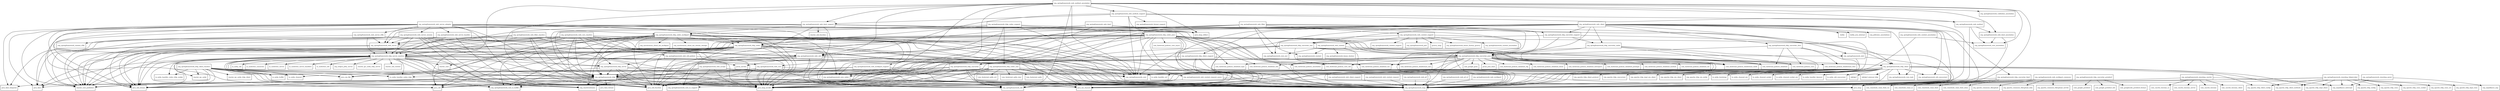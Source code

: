 digraph spring_web_5_0_5_RELEASE_package_dependencies {
  node [shape = box, fontsize=10.0];
  org_springframework_http -> java_lang;
  org_springframework_http -> java_lang_invoke;
  org_springframework_http -> java_nio_charset;
  org_springframework_http -> java_time;
  org_springframework_http -> java_time_format;
  org_springframework_http -> java_time_temporal;
  org_springframework_http -> java_util;
  org_springframework_http -> java_util_function;
  org_springframework_http -> java_util_stream;
  org_springframework_http -> org_reactivestreams;
  org_springframework_http -> org_springframework_core_io_buffer;
  org_springframework_http -> org_springframework_core_io_support;
  org_springframework_http -> org_springframework_lang;
  org_springframework_http -> org_springframework_util;
  org_springframework_http -> reactor_core_publisher;
  org_springframework_http_client -> io_netty_bootstrap;
  org_springframework_http_client -> io_netty_buffer;
  org_springframework_http_client -> io_netty_channel;
  org_springframework_http_client -> io_netty_channel_nio;
  org_springframework_http_client -> io_netty_channel_socket;
  org_springframework_http_client -> io_netty_channel_socket_nio;
  org_springframework_http_client -> io_netty_handler_codec_http;
  org_springframework_http_client -> io_netty_handler_ssl;
  org_springframework_http_client -> io_netty_handler_timeout;
  org_springframework_http_client -> io_netty_util_concurrent;
  org_springframework_http_client -> java_lang;
  org_springframework_http_client -> java_lang_invoke;
  org_springframework_http_client -> java_util_function;
  org_springframework_http_client -> okhttp3;
  org_springframework_http_client -> okhttp3_internal_http;
  org_springframework_http_client -> org_apache_http_client_config;
  org_springframework_http_client -> org_apache_http_client_methods;
  org_springframework_http_client -> org_apache_http_client_protocol;
  org_springframework_http_client -> org_apache_http_concurrent;
  org_springframework_http_client -> org_apache_http_impl_client;
  org_springframework_http_client -> org_apache_http_impl_nio_client;
  org_springframework_http_client -> org_apache_http_nio_client;
  org_springframework_http_client -> org_apache_http_nio_entity;
  org_springframework_http_client -> org_reactivestreams;
  org_springframework_http_client -> org_springframework_core;
  org_springframework_http_client -> org_springframework_core_task;
  org_springframework_http_client -> org_springframework_http;
  org_springframework_http_client -> org_springframework_lang;
  org_springframework_http_client -> org_springframework_util;
  org_springframework_http_client -> org_springframework_util_concurrent;
  org_springframework_http_client_reactive -> io_netty_buffer;
  org_springframework_http_client_reactive -> io_netty_channel;
  org_springframework_http_client_reactive -> io_netty_handler_codec_http;
  org_springframework_http_client_reactive -> io_netty_handler_codec_http_cookie;
  org_springframework_http_client_reactive -> java_lang_invoke;
  org_springframework_http_client_reactive -> java_nio_file;
  org_springframework_http_client_reactive -> java_util_function;
  org_springframework_http_client_reactive -> java_util_stream;
  org_springframework_http_client_reactive -> org_reactivestreams;
  org_springframework_http_client_reactive -> org_springframework_core_io_buffer;
  org_springframework_http_client_reactive -> org_springframework_http;
  org_springframework_http_client_reactive -> org_springframework_lang;
  org_springframework_http_client_reactive -> reactor_core_publisher;
  org_springframework_http_client_reactive -> reactor_ipc_netty;
  org_springframework_http_client_reactive -> reactor_ipc_netty_http_client;
  org_springframework_http_client_support -> java_nio_charset;
  org_springframework_http_client_support -> org_springframework_http;
  org_springframework_http_client_support -> org_springframework_http_client;
  org_springframework_http_client_support -> org_springframework_lang;
  org_springframework_http_client_support -> org_springframework_util;
  org_springframework_http_codec -> java_lang_invoke;
  org_springframework_http_codec -> java_nio_charset;
  org_springframework_http_codec -> java_time;
  org_springframework_http_codec -> java_util;
  org_springframework_http_codec -> java_util_function;
  org_springframework_http_codec -> java_util_stream;
  org_springframework_http_codec -> org_reactivestreams;
  org_springframework_http_codec -> org_springframework_core;
  org_springframework_http_codec -> org_springframework_core_codec;
  org_springframework_http_codec -> org_springframework_core_io_buffer;
  org_springframework_http_codec -> org_springframework_core_io_support;
  org_springframework_http_codec -> org_springframework_http;
  org_springframework_http_codec -> org_springframework_http_server_reactive;
  org_springframework_http_codec -> org_springframework_lang;
  org_springframework_http_codec -> org_springframework_util;
  org_springframework_http_codec -> reactor_core_publisher;
  org_springframework_http_codec_json -> com_fasterxml_jackson_annotation;
  org_springframework_http_codec_json -> com_fasterxml_jackson_core;
  org_springframework_http_codec_json -> com_fasterxml_jackson_core_async;
  org_springframework_http_codec_json -> com_fasterxml_jackson_core_util;
  org_springframework_http_codec_json -> com_fasterxml_jackson_databind;
  org_springframework_http_codec_json -> com_fasterxml_jackson_databind_exc;
  org_springframework_http_codec_json -> com_fasterxml_jackson_databind_type;
  org_springframework_http_codec_json -> com_fasterxml_jackson_databind_util;
  org_springframework_http_codec_json -> com_fasterxml_jackson_dataformat_smile;
  org_springframework_http_codec_json -> java_lang_invoke;
  org_springframework_http_codec_json -> java_nio_charset;
  org_springframework_http_codec_json -> java_util_function;
  org_springframework_http_codec_json -> java_util_stream;
  org_springframework_http_codec_json -> org_reactivestreams;
  org_springframework_http_codec_json -> org_springframework_core;
  org_springframework_http_codec_json -> org_springframework_core_codec;
  org_springframework_http_codec_json -> org_springframework_core_io_buffer;
  org_springframework_http_codec_json -> org_springframework_http_codec;
  org_springframework_http_codec_json -> org_springframework_http_converter_json;
  org_springframework_http_codec_json -> org_springframework_http_server_reactive;
  org_springframework_http_codec_json -> org_springframework_lang;
  org_springframework_http_codec_json -> org_springframework_util;
  org_springframework_http_codec_json -> reactor_core_publisher;
  org_springframework_http_codec_multipart -> java_lang_invoke;
  org_springframework_http_codec_multipart -> java_nio_charset;
  org_springframework_http_codec_multipart -> java_nio_file;
  org_springframework_http_codec_multipart -> java_util;
  org_springframework_http_codec_multipart -> java_util_function;
  org_springframework_http_codec_multipart -> java_util_stream;
  org_springframework_http_codec_multipart -> org_reactivestreams;
  org_springframework_http_codec_multipart -> org_springframework_core;
  org_springframework_http_codec_multipart -> org_springframework_core_codec;
  org_springframework_http_codec_multipart -> org_springframework_core_io_buffer;
  org_springframework_http_codec_multipart -> org_springframework_http;
  org_springframework_http_codec_multipart -> org_springframework_http_client;
  org_springframework_http_codec_multipart -> org_springframework_http_codec;
  org_springframework_http_codec_multipart -> org_springframework_lang;
  org_springframework_http_codec_multipart -> org_springframework_util;
  org_springframework_http_codec_multipart -> org_synchronoss_cloud_nio_multipart;
  org_springframework_http_codec_multipart -> org_synchronoss_cloud_nio_stream_storage;
  org_springframework_http_codec_multipart -> reactor_core;
  org_springframework_http_codec_multipart -> reactor_core_publisher;
  org_springframework_http_codec_support -> org_springframework_core;
  org_springframework_http_codec_support -> org_springframework_core_codec;
  org_springframework_http_codec_support -> org_springframework_http_codec;
  org_springframework_http_codec_support -> org_springframework_http_codec_json;
  org_springframework_http_codec_support -> org_springframework_http_codec_multipart;
  org_springframework_http_codec_support -> org_springframework_http_codec_xml;
  org_springframework_http_codec_support -> org_springframework_lang;
  org_springframework_http_codec_xml -> com_fasterxml_aalto;
  org_springframework_http_codec_xml -> com_fasterxml_aalto_evt;
  org_springframework_http_codec_xml -> com_fasterxml_aalto_stax;
  org_springframework_http_codec_xml -> java_lang_invoke;
  org_springframework_http_codec_xml -> java_nio_charset;
  org_springframework_http_codec_xml -> java_util_function;
  org_springframework_http_codec_xml -> org_reactivestreams;
  org_springframework_http_codec_xml -> org_springframework_core;
  org_springframework_http_codec_xml -> org_springframework_core_codec;
  org_springframework_http_codec_xml -> org_springframework_core_io_buffer;
  org_springframework_http_codec_xml -> org_springframework_lang;
  org_springframework_http_codec_xml -> org_springframework_util;
  org_springframework_http_codec_xml -> reactor_core_publisher;
  org_springframework_http_converter -> java_lang_invoke;
  org_springframework_http_converter -> java_nio_charset;
  org_springframework_http_converter -> java_util;
  org_springframework_http_converter -> org_springframework_core_io_support;
  org_springframework_http_converter -> org_springframework_http;
  org_springframework_http_converter -> org_springframework_lang;
  org_springframework_http_converter -> org_springframework_util;
  org_springframework_http_converter_cbor -> com_fasterxml_jackson_core;
  org_springframework_http_converter_cbor -> com_fasterxml_jackson_databind;
  org_springframework_http_converter_cbor -> com_fasterxml_jackson_dataformat_cbor;
  org_springframework_http_converter_cbor -> org_springframework_http_converter_json;
  org_springframework_http_converter_cbor -> org_springframework_lang;
  org_springframework_http_converter_feed -> com_rometools_rome_feed;
  org_springframework_http_converter_feed -> com_rometools_rome_feed_atom;
  org_springframework_http_converter_feed -> com_rometools_rome_feed_rss;
  org_springframework_http_converter_feed -> com_rometools_rome_io;
  org_springframework_http_converter_feed -> java_nio_charset;
  org_springframework_http_converter_feed -> org_springframework_lang;
  org_springframework_http_converter_json -> com_fasterxml_jackson_annotation;
  org_springframework_http_converter_json -> com_fasterxml_jackson_core;
  org_springframework_http_converter_json -> com_fasterxml_jackson_core_util;
  org_springframework_http_converter_json -> com_fasterxml_jackson_databind;
  org_springframework_http_converter_json -> com_fasterxml_jackson_databind_cfg;
  org_springframework_http_converter_json -> com_fasterxml_jackson_databind_deser;
  org_springframework_http_converter_json -> com_fasterxml_jackson_databind_exc;
  org_springframework_http_converter_json -> com_fasterxml_jackson_databind_introspect;
  org_springframework_http_converter_json -> com_fasterxml_jackson_databind_jsontype;
  org_springframework_http_converter_json -> com_fasterxml_jackson_databind_module;
  org_springframework_http_converter_json -> com_fasterxml_jackson_databind_ser;
  org_springframework_http_converter_json -> com_fasterxml_jackson_databind_type;
  org_springframework_http_converter_json -> com_fasterxml_jackson_databind_util;
  org_springframework_http_converter_json -> com_fasterxml_jackson_dataformat_cbor;
  org_springframework_http_converter_json -> com_fasterxml_jackson_dataformat_smile;
  org_springframework_http_converter_json -> com_fasterxml_jackson_dataformat_xml;
  org_springframework_http_converter_json -> com_google_gson;
  org_springframework_http_converter_json -> java_lang_invoke;
  org_springframework_http_converter_json -> java_nio_charset;
  org_springframework_http_converter_json -> java_util_function;
  org_springframework_http_converter_json -> javax_json_bind;
  org_springframework_http_converter_json -> org_springframework_core;
  org_springframework_http_converter_json -> org_springframework_http_converter;
  org_springframework_http_converter_json -> org_springframework_lang;
  org_springframework_http_converter_json -> org_springframework_util;
  org_springframework_http_converter_protobuf -> com_google_protobuf;
  org_springframework_http_converter_protobuf -> com_google_protobuf_util;
  org_springframework_http_converter_protobuf -> com_googlecode_protobuf_format;
  org_springframework_http_converter_protobuf -> java_nio_charset;
  org_springframework_http_converter_protobuf -> org_springframework_lang;
  org_springframework_http_converter_smile -> com_fasterxml_jackson_core;
  org_springframework_http_converter_smile -> com_fasterxml_jackson_databind;
  org_springframework_http_converter_smile -> com_fasterxml_jackson_dataformat_smile;
  org_springframework_http_converter_smile -> org_springframework_http_converter_json;
  org_springframework_http_converter_smile -> org_springframework_lang;
  org_springframework_http_converter_support -> org_springframework_http_converter_json;
  org_springframework_http_converter_support -> org_springframework_http_converter_smile;
  org_springframework_http_converter_support -> org_springframework_http_converter_xml;
  org_springframework_http_converter_support -> org_springframework_lang;
  org_springframework_http_converter_xml -> com_fasterxml_jackson_databind;
  org_springframework_http_converter_xml -> com_fasterxml_jackson_dataformat_xml;
  org_springframework_http_converter_xml -> java_lang_invoke;
  org_springframework_http_converter_xml -> org_springframework_http_converter;
  org_springframework_http_converter_xml -> org_springframework_http_converter_json;
  org_springframework_http_converter_xml -> org_springframework_lang;
  org_springframework_http_converter_xml -> org_springframework_util;
  org_springframework_http_server -> java_lang_invoke;
  org_springframework_http_server -> java_nio_charset;
  org_springframework_http_server -> java_util_function;
  org_springframework_http_server -> java_util_stream;
  org_springframework_http_server -> org_springframework_http;
  org_springframework_http_server -> org_springframework_lang;
  org_springframework_http_server_reactive -> io_netty_buffer;
  org_springframework_http_server_reactive -> io_netty_channel;
  org_springframework_http_server_reactive -> io_netty_handler_codec_http;
  org_springframework_http_server_reactive -> io_netty_handler_codec_http_cookie;
  org_springframework_http_server_reactive -> io_netty_handler_ssl;
  org_springframework_http_server_reactive -> io_netty_util;
  org_springframework_http_server_reactive -> io_undertow_connector;
  org_springframework_http_server_reactive -> io_undertow_server;
  org_springframework_http_server_reactive -> io_undertow_server_handlers;
  org_springframework_http_server_reactive -> io_undertow_util;
  org_springframework_http_server_reactive -> java_lang_invoke;
  org_springframework_http_server_reactive -> java_nio_file;
  org_springframework_http_server_reactive -> java_time;
  org_springframework_http_server_reactive -> java_util;
  org_springframework_http_server_reactive -> java_util_function;
  org_springframework_http_server_reactive -> java_util_stream;
  org_springframework_http_server_reactive -> javax_servlet;
  org_springframework_http_server_reactive -> org_eclipse_jetty_server;
  org_springframework_http_server_reactive -> org_reactivestreams;
  org_springframework_http_server_reactive -> org_springframework_core_io_buffer;
  org_springframework_http_server_reactive -> org_springframework_http;
  org_springframework_http_server_reactive -> org_springframework_http_server;
  org_springframework_http_server_reactive -> org_springframework_lang;
  org_springframework_http_server_reactive -> reactor_core;
  org_springframework_http_server_reactive -> reactor_core_publisher;
  org_springframework_http_server_reactive -> reactor_ipc_netty;
  org_springframework_http_server_reactive -> reactor_ipc_netty_http_server;
  org_springframework_http_server_reactive -> reactor_util_context;
  org_springframework_remoting_caucho -> com_caucho_hessian;
  org_springframework_remoting_caucho -> com_caucho_hessian_client;
  org_springframework_remoting_caucho -> com_caucho_hessian_io;
  org_springframework_remoting_caucho -> com_caucho_hessian_server;
  org_springframework_remoting_caucho -> org_aopalliance_intercept;
  org_springframework_remoting_caucho -> org_springframework_lang;
  org_springframework_remoting_httpinvoker -> java_lang;
  org_springframework_remoting_httpinvoker -> org_aopalliance_intercept;
  org_springframework_remoting_httpinvoker -> org_apache_http_client_config;
  org_springframework_remoting_httpinvoker -> org_apache_http_client_methods;
  org_springframework_remoting_httpinvoker -> org_apache_http_config;
  org_springframework_remoting_httpinvoker -> org_apache_http_conn;
  org_springframework_remoting_httpinvoker -> org_apache_http_conn_socket;
  org_springframework_remoting_httpinvoker -> org_apache_http_conn_ssl;
  org_springframework_remoting_httpinvoker -> org_apache_http_impl_client;
  org_springframework_remoting_httpinvoker -> org_apache_http_impl_conn;
  org_springframework_remoting_httpinvoker -> org_springframework_lang;
  org_springframework_remoting_jaxws -> org_aopalliance_aop;
  org_springframework_remoting_jaxws -> org_aopalliance_intercept;
  org_springframework_remoting_jaxws -> org_springframework_lang;
  org_springframework_web -> java_lang;
  org_springframework_web -> org_springframework_lang;
  org_springframework_web_accept -> java_lang;
  org_springframework_web_accept -> java_lang_invoke;
  org_springframework_web_accept -> java_util;
  org_springframework_web_accept -> java_util_function;
  org_springframework_web_accept -> org_springframework_http;
  org_springframework_web_accept -> org_springframework_lang;
  org_springframework_web_bind -> java_lang_invoke;
  org_springframework_web_bind -> java_lang_reflect;
  org_springframework_web_bind -> java_util_function;
  org_springframework_web_bind -> org_springframework_lang;
  org_springframework_web_bind_annotation -> org_springframework_core_annotation;
  org_springframework_web_bind_annotation -> org_springframework_lang;
  org_springframework_web_bind_support -> java_lang;
  org_springframework_web_bind_support -> java_lang_invoke;
  org_springframework_web_bind_support -> java_lang_reflect;
  org_springframework_web_bind_support -> java_util_function;
  org_springframework_web_bind_support -> java_util_stream;
  org_springframework_web_bind_support -> org_springframework_http_codec_multipart;
  org_springframework_web_bind_support -> org_springframework_http_server_reactive;
  org_springframework_web_bind_support -> org_springframework_lang;
  org_springframework_web_bind_support -> org_springframework_web_server;
  org_springframework_web_bind_support -> reactor_core_publisher;
  org_springframework_web_bind_support -> reactor_util_function;
  org_springframework_web_client -> java_lang;
  org_springframework_web_client -> java_lang_invoke;
  org_springframework_web_client -> java_nio_charset;
  org_springframework_web_client -> java_util_function;
  org_springframework_web_client -> kotlin;
  org_springframework_web_client -> kotlin_jvm_internal;
  org_springframework_web_client -> org_jetbrains_annotations;
  org_springframework_web_client -> org_springframework_core;
  org_springframework_web_client -> org_springframework_core_task;
  org_springframework_web_client -> org_springframework_http;
  org_springframework_web_client -> org_springframework_http_client;
  org_springframework_web_client -> org_springframework_http_client_support;
  org_springframework_web_client -> org_springframework_http_converter;
  org_springframework_web_client -> org_springframework_http_converter_cbor;
  org_springframework_web_client -> org_springframework_http_converter_feed;
  org_springframework_web_client -> org_springframework_http_converter_json;
  org_springframework_web_client -> org_springframework_http_converter_smile;
  org_springframework_web_client -> org_springframework_http_converter_support;
  org_springframework_web_client -> org_springframework_http_converter_xml;
  org_springframework_web_client -> org_springframework_lang;
  org_springframework_web_client -> org_springframework_util_concurrent;
  org_springframework_web_client -> org_springframework_web_util;
  org_springframework_web_client_support -> org_springframework_lang;
  org_springframework_web_context -> org_springframework_beans_factory;
  org_springframework_web_context -> org_springframework_context;
  org_springframework_web_context -> org_springframework_core_env;
  org_springframework_web_context -> org_springframework_lang;
  org_springframework_web_context -> org_springframework_web;
  org_springframework_web_context_annotation -> org_springframework_core_annotation;
  org_springframework_web_context_annotation -> org_springframework_lang;
  org_springframework_web_context_request -> org_springframework_lang;
  org_springframework_web_context_request_async -> java_lang;
  org_springframework_web_context_request_async -> java_lang_invoke;
  org_springframework_web_context_request_async -> java_util_function;
  org_springframework_web_context_request_async -> org_springframework_lang;
  org_springframework_web_context_support -> groovy_lang;
  org_springframework_web_context_support -> org_springframework_beans_factory_groovy;
  org_springframework_web_context_support -> org_springframework_context_annotation;
  org_springframework_web_context_support -> org_springframework_context_support;
  org_springframework_web_context_support -> org_springframework_core_env;
  org_springframework_web_context_support -> org_springframework_jndi;
  org_springframework_web_context_support -> org_springframework_lang;
  org_springframework_web_context_support -> org_springframework_web_context;
  org_springframework_web_cors -> java_lang_invoke;
  org_springframework_web_cors -> java_nio_charset;
  org_springframework_web_cors -> java_util_function;
  org_springframework_web_cors -> java_util_stream;
  org_springframework_web_cors -> org_springframework_http;
  org_springframework_web_cors -> org_springframework_lang;
  org_springframework_web_cors_reactive -> java_lang_invoke;
  org_springframework_web_cors_reactive -> java_util;
  org_springframework_web_cors_reactive -> java_util_function;
  org_springframework_web_cors_reactive -> java_util_stream;
  org_springframework_web_cors_reactive -> org_springframework_http;
  org_springframework_web_cors_reactive -> org_springframework_http_server;
  org_springframework_web_cors_reactive -> org_springframework_http_server_reactive;
  org_springframework_web_cors_reactive -> org_springframework_lang;
  org_springframework_web_cors_reactive -> org_springframework_web_cors;
  org_springframework_web_cors_reactive -> org_springframework_web_server;
  org_springframework_web_cors_reactive -> org_springframework_web_util;
  org_springframework_web_cors_reactive -> org_springframework_web_util_pattern;
  org_springframework_web_cors_reactive -> reactor_core_publisher;
  org_springframework_web_filter -> org_springframework_context;
  org_springframework_web_filter -> org_springframework_core_env;
  org_springframework_web_filter -> org_springframework_http;
  org_springframework_web_filter -> org_springframework_http_converter_support;
  org_springframework_web_filter -> org_springframework_lang;
  org_springframework_web_filter -> org_springframework_web_context_request_async;
  org_springframework_web_filter -> org_springframework_web_context_support;
  org_springframework_web_filter -> org_springframework_web_cors;
  org_springframework_web_filter -> org_springframework_web_util;
  org_springframework_web_filter_reactive -> java_lang_invoke;
  org_springframework_web_filter_reactive -> java_util_function;
  org_springframework_web_filter_reactive -> org_springframework_http;
  org_springframework_web_filter_reactive -> org_springframework_http_server_reactive;
  org_springframework_web_filter_reactive -> org_springframework_lang;
  org_springframework_web_filter_reactive -> org_springframework_web_server;
  org_springframework_web_filter_reactive -> org_springframework_web_util;
  org_springframework_web_filter_reactive -> reactor_core_publisher;
  org_springframework_web_jsf -> org_springframework_lang;
  org_springframework_web_jsf_el -> org_springframework_lang;
  org_springframework_web_method -> org_springframework_core_annotation;
  org_springframework_web_method -> org_springframework_lang;
  org_springframework_web_method -> org_springframework_web_bind_annotation;
  org_springframework_web_method_annotation -> java_lang_invoke;
  org_springframework_web_method_annotation -> java_lang_reflect;
  org_springframework_web_method_annotation -> java_util;
  org_springframework_web_method_annotation -> java_util_function;
  org_springframework_web_method_annotation -> org_springframework_core;
  org_springframework_web_method_annotation -> org_springframework_core_annotation;
  org_springframework_web_method_annotation -> org_springframework_lang;
  org_springframework_web_method_annotation -> org_springframework_util;
  org_springframework_web_method_annotation -> org_springframework_validation_annotation;
  org_springframework_web_method_annotation -> org_springframework_web_bind_annotation;
  org_springframework_web_method_annotation -> org_springframework_web_bind_support;
  org_springframework_web_method_annotation -> org_springframework_web_method;
  org_springframework_web_method_annotation -> org_springframework_web_method_support;
  org_springframework_web_method_annotation -> org_springframework_web_multipart_support;
  org_springframework_web_method_annotation -> org_springframework_web_util;
  org_springframework_web_method_support -> java_lang_reflect;
  org_springframework_web_method_support -> org_springframework_core;
  org_springframework_web_method_support -> org_springframework_format_support;
  org_springframework_web_method_support -> org_springframework_lang;
  org_springframework_web_method_support -> org_springframework_web_bind_support;
  org_springframework_web_method_support -> org_springframework_web_method;
  org_springframework_web_method_support -> org_springframework_web_util;
  org_springframework_web_multipart -> org_springframework_lang;
  org_springframework_web_multipart_commons -> org_apache_commons_fileupload;
  org_springframework_web_multipart_commons -> org_apache_commons_fileupload_disk;
  org_springframework_web_multipart_commons -> org_apache_commons_fileupload_servlet;
  org_springframework_web_multipart_commons -> org_springframework_lang;
  org_springframework_web_multipart_commons -> org_springframework_util;
  org_springframework_web_multipart_support -> java_nio_file;
  org_springframework_web_multipart_support -> org_springframework_core;
  org_springframework_web_multipart_support -> org_springframework_http;
  org_springframework_web_multipart_support -> org_springframework_lang;
  org_springframework_web_server -> java_time;
  org_springframework_web_server -> java_util_function;
  org_springframework_web_server -> org_springframework_http_server_reactive;
  org_springframework_web_server -> org_springframework_lang;
  org_springframework_web_server -> reactor_core_publisher;
  org_springframework_web_server_adapter -> java_lang_invoke;
  org_springframework_web_server_adapter -> java_time;
  org_springframework_web_server_adapter -> java_time_temporal;
  org_springframework_web_server_adapter -> java_util;
  org_springframework_web_server_adapter -> java_util_function;
  org_springframework_web_server_adapter -> java_util_stream;
  org_springframework_web_server_adapter -> org_springframework_core;
  org_springframework_web_server_adapter -> org_springframework_http;
  org_springframework_web_server_adapter -> org_springframework_http_codec;
  org_springframework_web_server_adapter -> org_springframework_http_codec_multipart;
  org_springframework_web_server_adapter -> org_springframework_http_server_reactive;
  org_springframework_web_server_adapter -> org_springframework_lang;
  org_springframework_web_server_adapter -> org_springframework_web;
  org_springframework_web_server_adapter -> org_springframework_web_server;
  org_springframework_web_server_adapter -> org_springframework_web_server_handler;
  org_springframework_web_server_adapter -> org_springframework_web_server_i18n;
  org_springframework_web_server_adapter -> org_springframework_web_server_session;
  org_springframework_web_server_adapter -> reactor_core_publisher;
  org_springframework_web_server_handler -> java_lang_invoke;
  org_springframework_web_server_handler -> java_util_function;
  org_springframework_web_server_handler -> org_springframework_http_server_reactive;
  org_springframework_web_server_handler -> org_springframework_lang;
  org_springframework_web_server_handler -> org_springframework_web_server;
  org_springframework_web_server_handler -> reactor_core_publisher;
  org_springframework_web_server_i18n -> org_springframework_context_i18n;
  org_springframework_web_server_i18n -> org_springframework_http_server_reactive;
  org_springframework_web_server_i18n -> org_springframework_lang;
  org_springframework_web_server_i18n -> org_springframework_web_server;
  org_springframework_web_server_session -> java_lang_invoke;
  org_springframework_web_server_session -> java_time;
  org_springframework_web_server_session -> java_time_temporal;
  org_springframework_web_server_session -> java_util_function;
  org_springframework_web_server_session -> java_util_stream;
  org_springframework_web_server_session -> org_reactivestreams;
  org_springframework_web_server_session -> org_springframework_http;
  org_springframework_web_server_session -> org_springframework_http_server;
  org_springframework_web_server_session -> org_springframework_http_server_reactive;
  org_springframework_web_server_session -> org_springframework_lang;
  org_springframework_web_server_session -> org_springframework_util;
  org_springframework_web_server_session -> org_springframework_web_server;
  org_springframework_web_server_session -> reactor_core_publisher;
  org_springframework_web_util -> java_lang_invoke;
  org_springframework_web_util -> java_nio_charset;
  org_springframework_web_util -> java_util_function;
  org_springframework_web_util -> java_util_stream;
  org_springframework_web_util -> javax_servlet;
  org_springframework_web_util -> org_springframework_http;
  org_springframework_web_util -> org_springframework_lang;
  org_springframework_web_util -> org_springframework_util;
  org_springframework_web_util_pattern -> java_lang_invoke;
  org_springframework_web_util_pattern -> java_util_function;
  org_springframework_web_util_pattern -> org_springframework_http_server;
  org_springframework_web_util_pattern -> org_springframework_lang;
}
